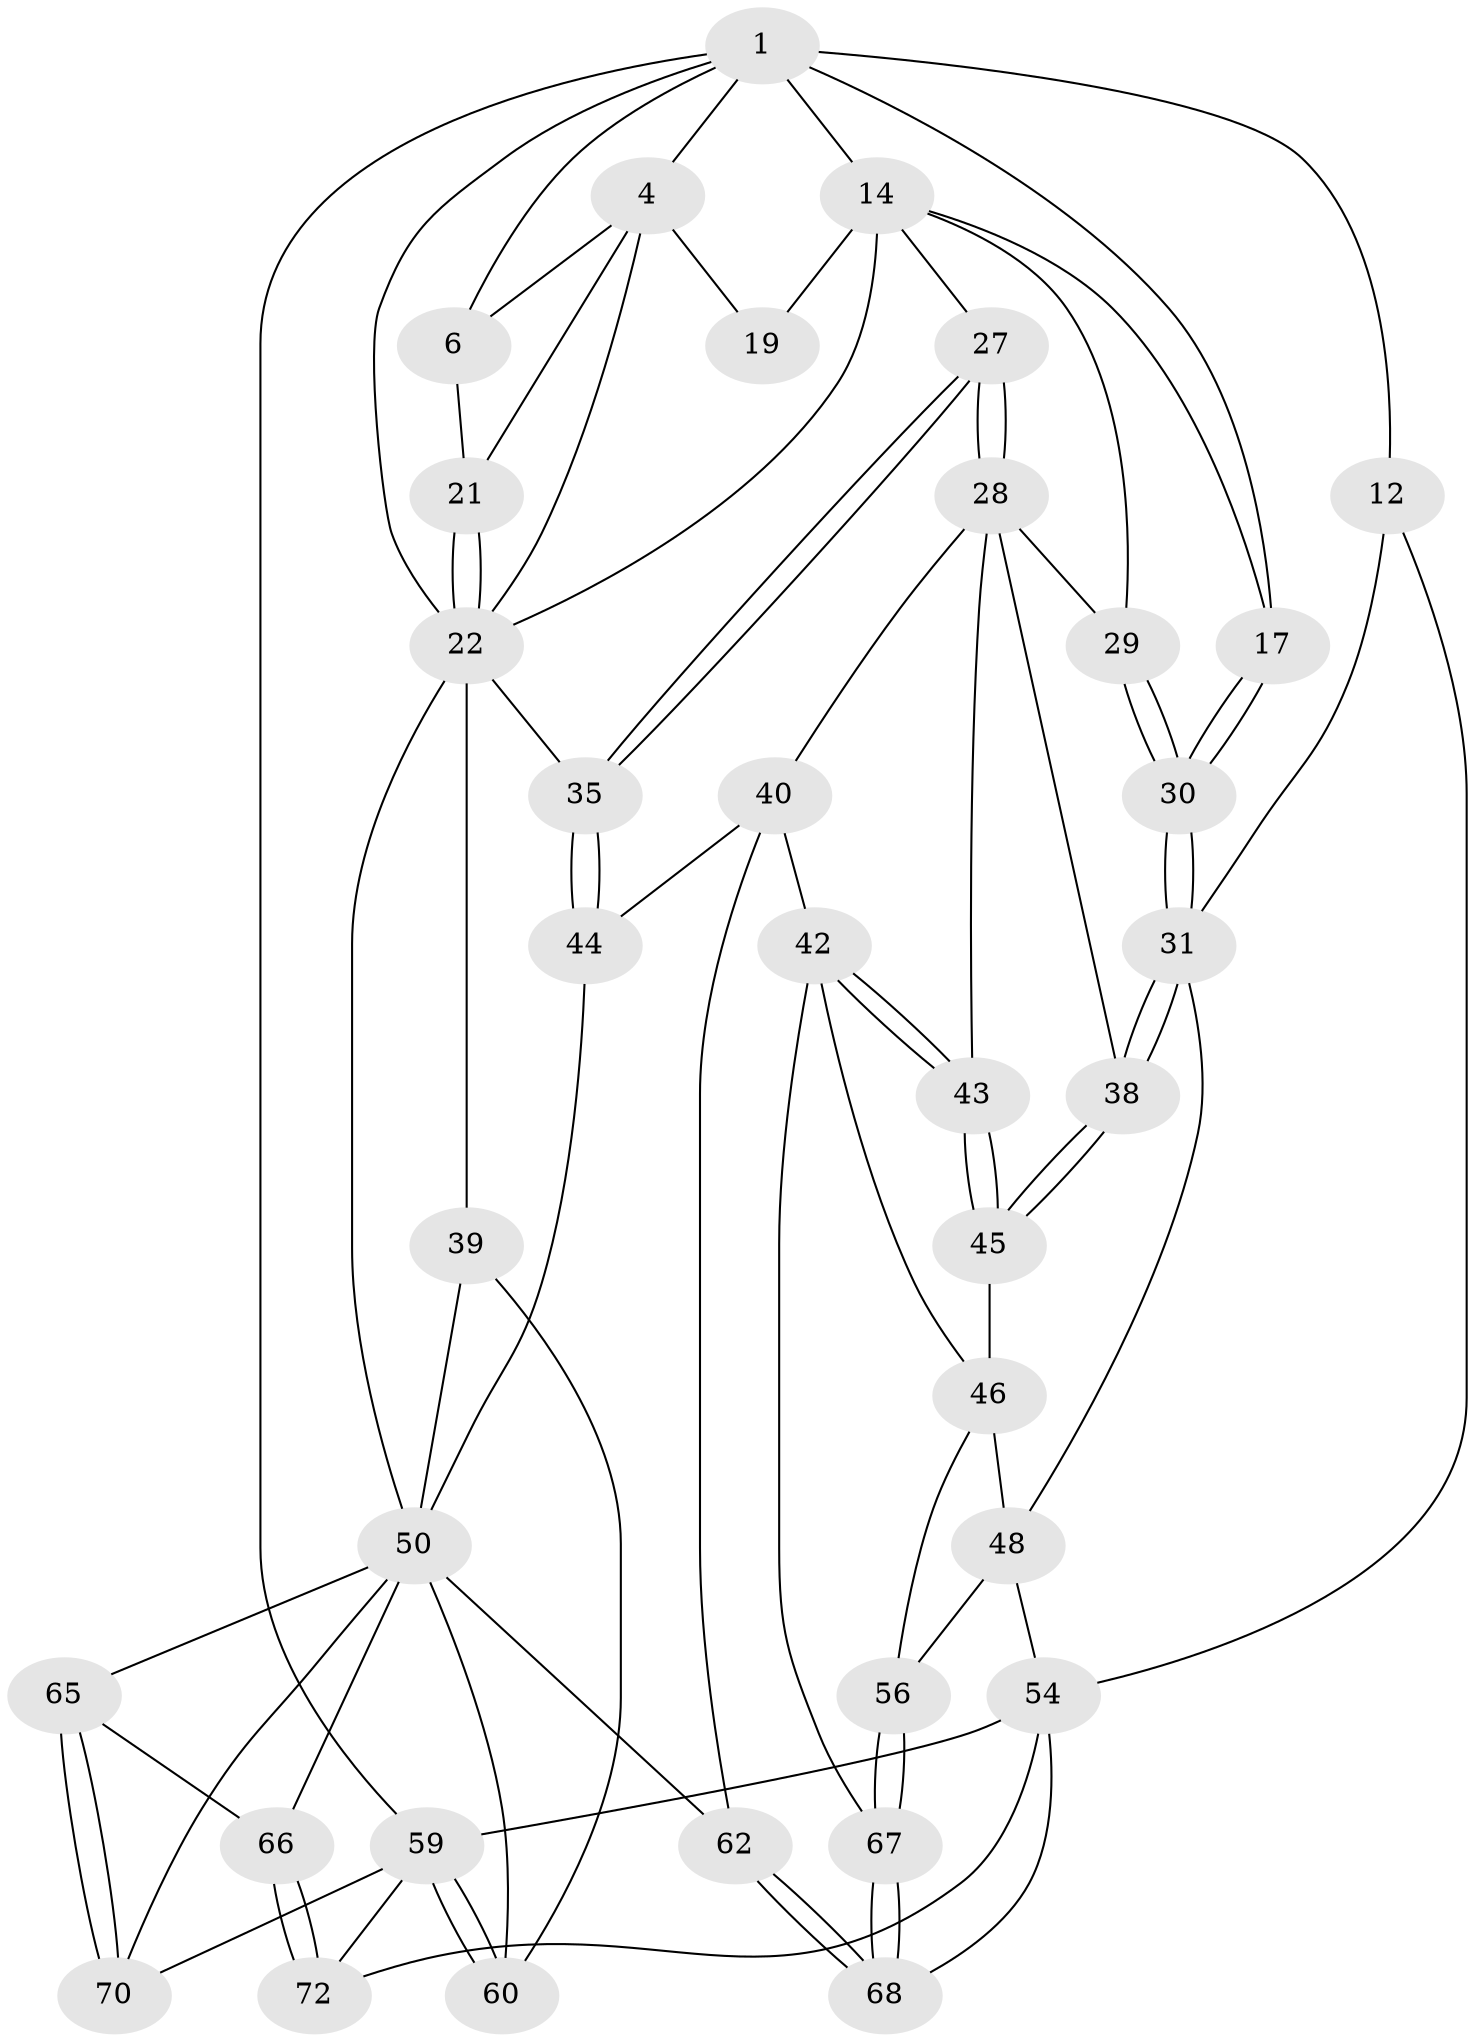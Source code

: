 // original degree distribution, {3: 0.027777777777777776, 4: 0.2777777777777778, 6: 0.25, 5: 0.4444444444444444}
// Generated by graph-tools (version 1.1) at 2025/17/03/09/25 04:17:02]
// undirected, 36 vertices, 85 edges
graph export_dot {
graph [start="1"]
  node [color=gray90,style=filled];
  1 [pos="+0.9095263464315622+0",super="+2+8"];
  4 [pos="+0.7594989468157807+0.11376004154740817",super="+18+5"];
  6 [pos="+0.8377231160098519+0.049070596133908184",super="+7"];
  12 [pos="+0+0"];
  14 [pos="+0.5531597938756552+0",super="+15"];
  17 [pos="+0.18776830061111638+0.11857134315368932"];
  19 [pos="+0.6282118751415994+0.1419560572474472"];
  21 [pos="+0.9320434401870579+0.13377494623094358"];
  22 [pos="+1+0.23857670854086235",super="+24+23"];
  27 [pos="+0.6408782136358062+0.36678987041846056"];
  28 [pos="+0.4295583206944676+0.3023345160050438",super="+36"];
  29 [pos="+0.41485640822731984+0.281866966678886"];
  30 [pos="+0.17556601364270513+0.27689040554821553"];
  31 [pos="+0.1522499608112013+0.31114918632760136",super="+32"];
  35 [pos="+0.6430865362518412+0.4120186101592391"];
  38 [pos="+0.17946657728525314+0.43460145773733505"];
  39 [pos="+1+0.48914494665628716",super="+49"];
  40 [pos="+0.49046608317023094+0.5393986977049288",super="+41"];
  42 [pos="+0.3525588276253648+0.6811699771159501",super="+58"];
  43 [pos="+0.32072207695913374+0.6244920638554221"];
  44 [pos="+0.61941577892009+0.4726516669399742"];
  45 [pos="+0.17828486620893869+0.4412895175970175"];
  46 [pos="+0.13090571057441036+0.4929095877382976",super="+47+55"];
  48 [pos="+0+0.5138959734889254",super="+53"];
  50 [pos="+0.7883852973721266+0.6788296996574201",super="+51+63"];
  54 [pos="+0+1",super="+71"];
  56 [pos="+0.05480588784880906+0.7323650142592423"];
  59 [pos="+1+1",super="+69"];
  60 [pos="+1+1"];
  62 [pos="+0.45315895218502844+0.7931002606092005"];
  65 [pos="+0.6440141384983948+0.8802224139693258"];
  66 [pos="+0.5224174696328994+0.8481571933240628"];
  67 [pos="+0.1977971459526104+0.9042544730231498"];
  68 [pos="+0.2245564310661678+0.9852515981911071"];
  70 [pos="+0.906627703203798+1"];
  72 [pos="+0.5317317043223182+1"];
  1 -- 17;
  1 -- 4;
  1 -- 12 [weight=2];
  1 -- 14;
  1 -- 59;
  1 -- 6;
  1 -- 22;
  4 -- 19;
  4 -- 21;
  4 -- 6;
  4 -- 22;
  6 -- 21;
  12 -- 54;
  12 -- 31;
  14 -- 19 [weight=2];
  14 -- 17;
  14 -- 22;
  14 -- 27;
  14 -- 29;
  17 -- 30;
  17 -- 30;
  21 -- 22;
  21 -- 22;
  22 -- 50;
  22 -- 35;
  22 -- 39 [weight=2];
  27 -- 28;
  27 -- 28;
  27 -- 35;
  27 -- 35;
  28 -- 29;
  28 -- 40;
  28 -- 43;
  28 -- 38;
  29 -- 30;
  29 -- 30;
  30 -- 31;
  30 -- 31;
  31 -- 38;
  31 -- 38;
  31 -- 48;
  35 -- 44;
  35 -- 44;
  38 -- 45;
  38 -- 45;
  39 -- 50;
  39 -- 60;
  40 -- 44;
  40 -- 42;
  40 -- 62;
  42 -- 43;
  42 -- 43;
  42 -- 67;
  42 -- 46;
  43 -- 45;
  43 -- 45;
  44 -- 50;
  45 -- 46;
  46 -- 48 [weight=2];
  46 -- 56;
  48 -- 54;
  48 -- 56;
  50 -- 66;
  50 -- 62;
  50 -- 65;
  50 -- 60;
  50 -- 70;
  54 -- 59;
  54 -- 72;
  54 -- 68;
  56 -- 67;
  56 -- 67;
  59 -- 60;
  59 -- 60;
  59 -- 72;
  59 -- 70;
  62 -- 68;
  62 -- 68;
  65 -- 66;
  65 -- 70;
  65 -- 70;
  66 -- 72;
  66 -- 72;
  67 -- 68;
  67 -- 68;
}
